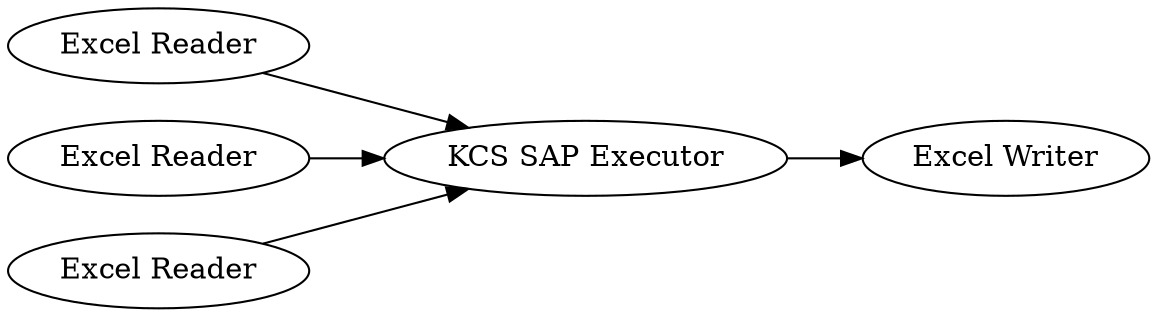 digraph {
	4 -> 1
	3 -> 1
	2 -> 1
	1 -> 5
	5 [label="Excel Writer"]
	1 [label="KCS SAP Executor"]
	4 [label="Excel Reader"]
	3 [label="Excel Reader"]
	2 [label="Excel Reader"]
	rankdir=LR
}
